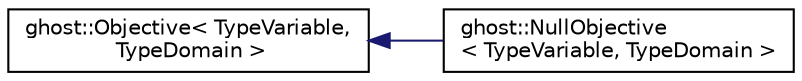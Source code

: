 digraph "Graphical Class Hierarchy"
{
  edge [fontname="Helvetica",fontsize="10",labelfontname="Helvetica",labelfontsize="10"];
  node [fontname="Helvetica",fontsize="10",shape=record];
  rankdir="LR";
  Node1 [label="ghost::Objective\< TypeVariable,\l TypeDomain \>",height=0.2,width=0.4,color="black", fillcolor="white", style="filled",URL="$classghost_1_1Objective.html"];
  Node1 -> Node2 [dir="back",color="midnightblue",fontsize="10",style="solid",fontname="Helvetica"];
  Node2 [label="ghost::NullObjective\l\< TypeVariable, TypeDomain \>",height=0.2,width=0.4,color="black", fillcolor="white", style="filled",URL="$classghost_1_1NullObjective.html"];
}

